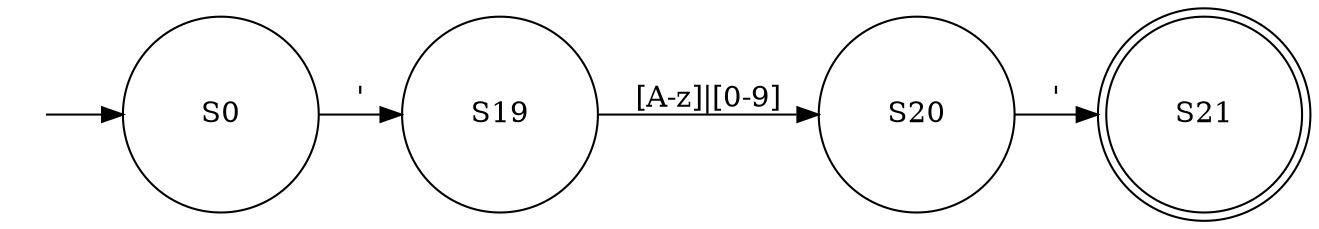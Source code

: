 digraph finite_state_machine {
rankdir=LR;

// Defining States
node [margin=2 fontsize=32 width=1.3 shape=circle]
node [shape = circle, label="S0", fontsize=14, fixedsize=true] S0;
node [shape = circle, label="S19", fontsize=14] S19;
node [shape = circle, label="S20", fontsize=14] S20;
node [shape = doublecircle, label="S21", fontsize=14] S21;

node [shape = point width=0.25 style=invis ] qi;
qi -> S0;


// Character
S0 -> S19   [ label = "'"];
S19 -> S20   [ label = "[A-z]|[0-9]"];
S20 -> S21   [ label = "'"];

}

